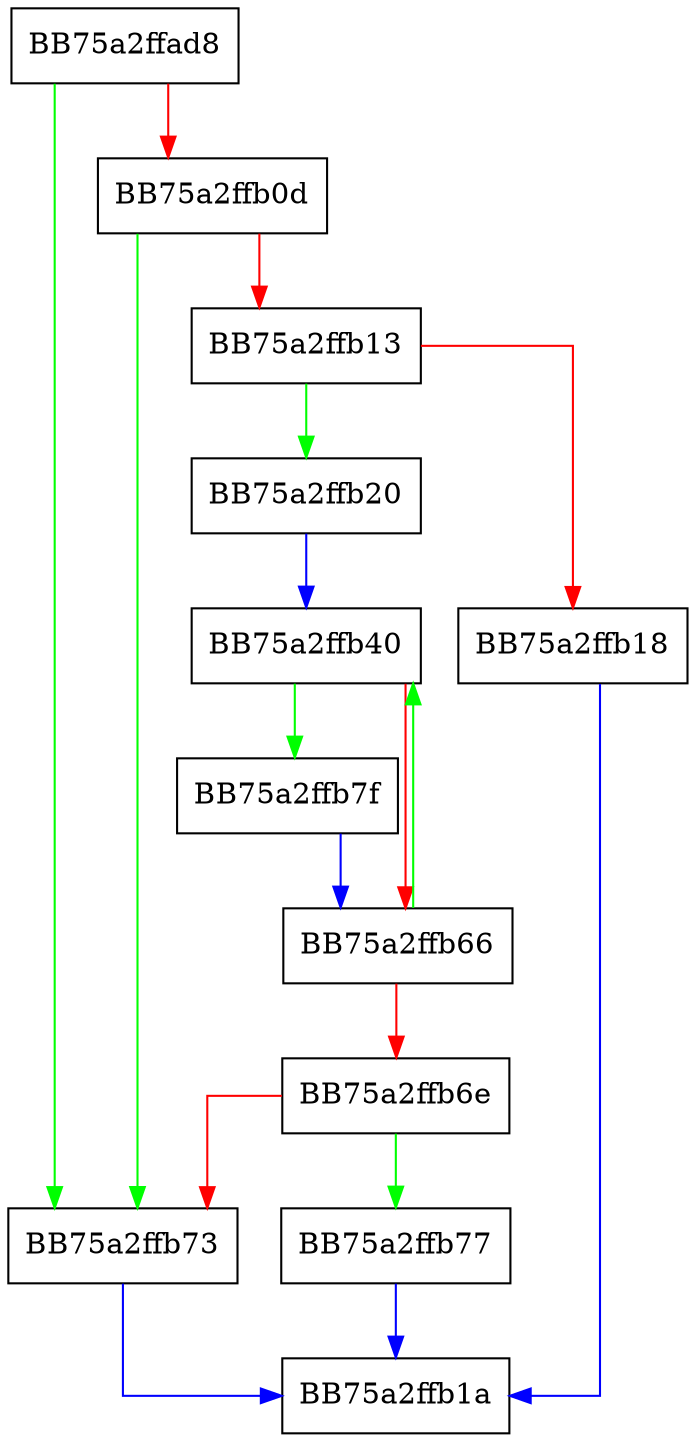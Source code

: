digraph SetStackTrace {
  node [shape="box"];
  graph [splines=ortho];
  BB75a2ffad8 -> BB75a2ffb73 [color="green"];
  BB75a2ffad8 -> BB75a2ffb0d [color="red"];
  BB75a2ffb0d -> BB75a2ffb73 [color="green"];
  BB75a2ffb0d -> BB75a2ffb13 [color="red"];
  BB75a2ffb13 -> BB75a2ffb20 [color="green"];
  BB75a2ffb13 -> BB75a2ffb18 [color="red"];
  BB75a2ffb18 -> BB75a2ffb1a [color="blue"];
  BB75a2ffb20 -> BB75a2ffb40 [color="blue"];
  BB75a2ffb40 -> BB75a2ffb7f [color="green"];
  BB75a2ffb40 -> BB75a2ffb66 [color="red"];
  BB75a2ffb66 -> BB75a2ffb40 [color="green"];
  BB75a2ffb66 -> BB75a2ffb6e [color="red"];
  BB75a2ffb6e -> BB75a2ffb77 [color="green"];
  BB75a2ffb6e -> BB75a2ffb73 [color="red"];
  BB75a2ffb73 -> BB75a2ffb1a [color="blue"];
  BB75a2ffb77 -> BB75a2ffb1a [color="blue"];
  BB75a2ffb7f -> BB75a2ffb66 [color="blue"];
}